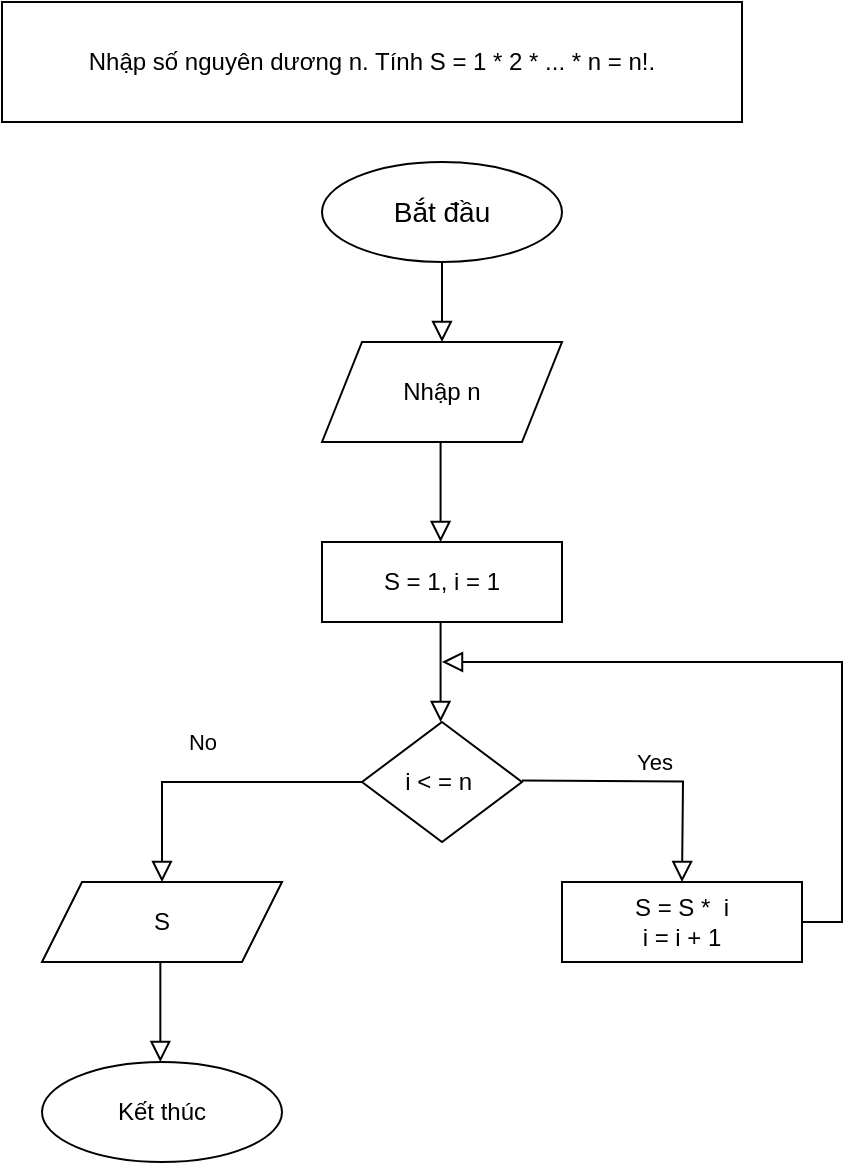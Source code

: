 <mxfile version="21.0.2" type="github">
  <diagram id="C5RBs43oDa-KdzZeNtuy" name="Page-1">
    <mxGraphModel dx="415" dy="503" grid="1" gridSize="10" guides="1" tooltips="1" connect="1" arrows="1" fold="1" page="1" pageScale="1" pageWidth="827" pageHeight="1169" math="0" shadow="0">
      <root>
        <mxCell id="WIyWlLk6GJQsqaUBKTNV-0" />
        <mxCell id="WIyWlLk6GJQsqaUBKTNV-1" parent="WIyWlLk6GJQsqaUBKTNV-0" />
        <mxCell id="On6mIu30MQY5Zy3JqGdu-0" value="" style="rounded=0;html=1;jettySize=auto;orthogonalLoop=1;fontSize=11;endArrow=block;endFill=0;endSize=8;strokeWidth=1;shadow=0;labelBackgroundColor=none;edgeStyle=orthogonalEdgeStyle;" edge="1" parent="WIyWlLk6GJQsqaUBKTNV-1">
          <mxGeometry relative="1" as="geometry">
            <mxPoint x="220" y="120" as="sourcePoint" />
            <mxPoint x="220" y="170.0" as="targetPoint" />
          </mxGeometry>
        </mxCell>
        <mxCell id="On6mIu30MQY5Zy3JqGdu-1" value="No" style="rounded=0;html=1;jettySize=auto;orthogonalLoop=1;fontSize=11;endArrow=block;endFill=0;endSize=8;strokeWidth=1;shadow=0;labelBackgroundColor=none;edgeStyle=orthogonalEdgeStyle;" edge="1" parent="WIyWlLk6GJQsqaUBKTNV-1">
          <mxGeometry x="0.067" y="-20" relative="1" as="geometry">
            <mxPoint as="offset" />
            <mxPoint x="180.0" y="390" as="sourcePoint" />
            <mxPoint x="80" y="440" as="targetPoint" />
            <Array as="points">
              <mxPoint x="80" y="390" />
            </Array>
          </mxGeometry>
        </mxCell>
        <mxCell id="On6mIu30MQY5Zy3JqGdu-2" value="Yes" style="edgeStyle=orthogonalEdgeStyle;rounded=0;html=1;jettySize=auto;orthogonalLoop=1;fontSize=11;endArrow=block;endFill=0;endSize=8;strokeWidth=1;shadow=0;labelBackgroundColor=none;" edge="1" parent="WIyWlLk6GJQsqaUBKTNV-1">
          <mxGeometry y="10" relative="1" as="geometry">
            <mxPoint as="offset" />
            <mxPoint x="260.0" y="389.29" as="sourcePoint" />
            <mxPoint x="340" y="440" as="targetPoint" />
          </mxGeometry>
        </mxCell>
        <mxCell id="On6mIu30MQY5Zy3JqGdu-3" value="&lt;font style=&quot;font-size: 14px;&quot;&gt;Bắt đầu&lt;/font&gt;" style="ellipse;whiteSpace=wrap;html=1;" vertex="1" parent="WIyWlLk6GJQsqaUBKTNV-1">
          <mxGeometry x="160" y="80" width="120" height="50" as="geometry" />
        </mxCell>
        <mxCell id="On6mIu30MQY5Zy3JqGdu-4" value="Nhập số nguyên dương n. Tính S = 1 * 2 * ... * n = n!." style="rounded=0;whiteSpace=wrap;html=1;" vertex="1" parent="WIyWlLk6GJQsqaUBKTNV-1">
          <mxGeometry width="370" height="60" as="geometry" />
        </mxCell>
        <mxCell id="On6mIu30MQY5Zy3JqGdu-5" value="Nhập n" style="shape=parallelogram;perimeter=parallelogramPerimeter;whiteSpace=wrap;html=1;fixedSize=1;" vertex="1" parent="WIyWlLk6GJQsqaUBKTNV-1">
          <mxGeometry x="160" y="170" width="120" height="50" as="geometry" />
        </mxCell>
        <mxCell id="On6mIu30MQY5Zy3JqGdu-6" value="" style="rounded=0;html=1;jettySize=auto;orthogonalLoop=1;fontSize=11;endArrow=block;endFill=0;endSize=8;strokeWidth=1;shadow=0;labelBackgroundColor=none;edgeStyle=orthogonalEdgeStyle;" edge="1" parent="WIyWlLk6GJQsqaUBKTNV-1">
          <mxGeometry relative="1" as="geometry">
            <mxPoint x="219.29" y="220" as="sourcePoint" />
            <mxPoint x="219.29" y="270.0" as="targetPoint" />
          </mxGeometry>
        </mxCell>
        <mxCell id="On6mIu30MQY5Zy3JqGdu-7" value="S = 1, i = 1" style="rounded=0;whiteSpace=wrap;html=1;" vertex="1" parent="WIyWlLk6GJQsqaUBKTNV-1">
          <mxGeometry x="160" y="270" width="120" height="40" as="geometry" />
        </mxCell>
        <mxCell id="On6mIu30MQY5Zy3JqGdu-8" value="" style="rounded=0;html=1;jettySize=auto;orthogonalLoop=1;fontSize=11;endArrow=block;endFill=0;endSize=8;strokeWidth=1;shadow=0;labelBackgroundColor=none;edgeStyle=orthogonalEdgeStyle;" edge="1" parent="WIyWlLk6GJQsqaUBKTNV-1">
          <mxGeometry relative="1" as="geometry">
            <mxPoint x="219.29" y="310" as="sourcePoint" />
            <mxPoint x="219.29" y="360.0" as="targetPoint" />
          </mxGeometry>
        </mxCell>
        <mxCell id="On6mIu30MQY5Zy3JqGdu-9" value="i &amp;lt; = n&amp;nbsp;" style="rhombus;whiteSpace=wrap;html=1;" vertex="1" parent="WIyWlLk6GJQsqaUBKTNV-1">
          <mxGeometry x="180" y="360" width="80" height="60" as="geometry" />
        </mxCell>
        <mxCell id="On6mIu30MQY5Zy3JqGdu-10" value="S = S *&amp;nbsp; i&lt;br&gt;i = i + 1" style="rounded=0;whiteSpace=wrap;html=1;" vertex="1" parent="WIyWlLk6GJQsqaUBKTNV-1">
          <mxGeometry x="280" y="440" width="120" height="40" as="geometry" />
        </mxCell>
        <mxCell id="On6mIu30MQY5Zy3JqGdu-11" value="S" style="shape=parallelogram;perimeter=parallelogramPerimeter;whiteSpace=wrap;html=1;fixedSize=1;" vertex="1" parent="WIyWlLk6GJQsqaUBKTNV-1">
          <mxGeometry x="20" y="440" width="120" height="40" as="geometry" />
        </mxCell>
        <mxCell id="On6mIu30MQY5Zy3JqGdu-12" value="" style="rounded=0;html=1;jettySize=auto;orthogonalLoop=1;fontSize=11;endArrow=block;endFill=0;endSize=8;strokeWidth=1;shadow=0;labelBackgroundColor=none;edgeStyle=orthogonalEdgeStyle;exitX=1;exitY=0.5;exitDx=0;exitDy=0;" edge="1" parent="WIyWlLk6GJQsqaUBKTNV-1" source="On6mIu30MQY5Zy3JqGdu-10">
          <mxGeometry relative="1" as="geometry">
            <mxPoint x="229.29" y="320" as="sourcePoint" />
            <mxPoint x="220" y="330" as="targetPoint" />
            <Array as="points">
              <mxPoint x="420" y="460" />
              <mxPoint x="420" y="330" />
              <mxPoint x="220" y="330" />
            </Array>
          </mxGeometry>
        </mxCell>
        <mxCell id="On6mIu30MQY5Zy3JqGdu-13" value="Kết thúc" style="ellipse;whiteSpace=wrap;html=1;" vertex="1" parent="WIyWlLk6GJQsqaUBKTNV-1">
          <mxGeometry x="20" y="530" width="120" height="50" as="geometry" />
        </mxCell>
        <mxCell id="On6mIu30MQY5Zy3JqGdu-14" value="" style="rounded=0;html=1;jettySize=auto;orthogonalLoop=1;fontSize=11;endArrow=block;endFill=0;endSize=8;strokeWidth=1;shadow=0;labelBackgroundColor=none;edgeStyle=orthogonalEdgeStyle;" edge="1" parent="WIyWlLk6GJQsqaUBKTNV-1">
          <mxGeometry relative="1" as="geometry">
            <mxPoint x="79.17" y="480" as="sourcePoint" />
            <mxPoint x="79.17" y="530.0" as="targetPoint" />
          </mxGeometry>
        </mxCell>
      </root>
    </mxGraphModel>
  </diagram>
</mxfile>
